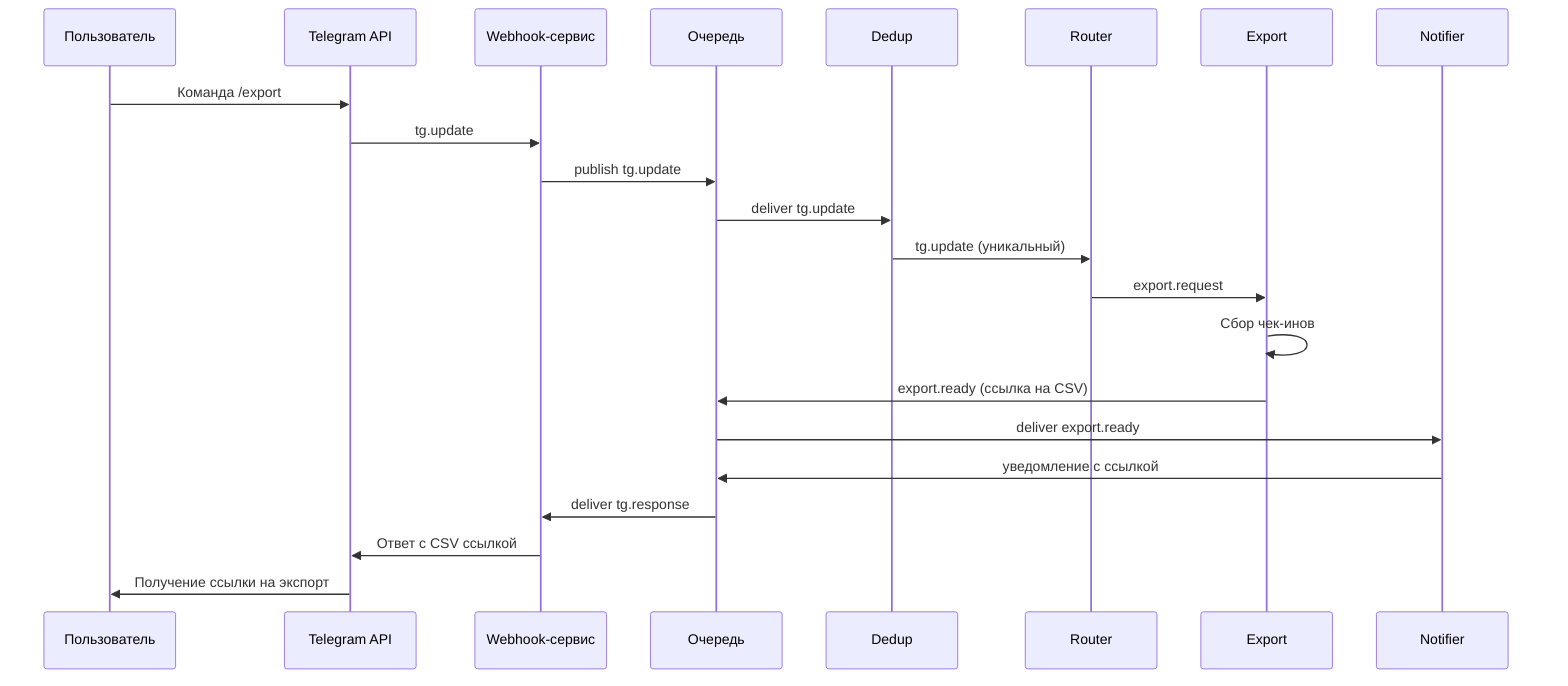 %% Runtime scenario: export request
sequenceDiagram
    participant U as Пользователь
    participant TG as Telegram API
    participant WH as Webhook-сервис
    participant Q as Очередь
    participant D as Dedup
    participant R as Router
    participant E as Export
    participant N as Notifier

    U->>TG: Команда /export
    TG->>WH: tg.update
    WH->>Q: publish tg.update
    Q->>D: deliver tg.update
    D->>R: tg.update (уникальный)
    R->>E: export.request
    E->>E: Сбор чек-инов
    E->>Q: export.ready (ссылка на CSV)
    Q->>N: deliver export.ready
    N->>Q: уведомление с ссылкой
    Q->>WH: deliver tg.response
    WH->>TG: Ответ с CSV ссылкой
    TG->>U: Получение ссылки на экспорт